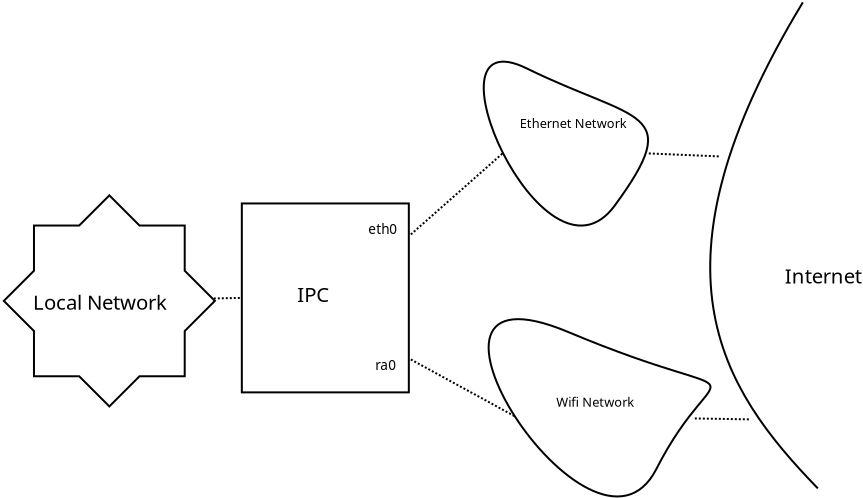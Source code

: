 <?xml version="1.0" encoding="UTF-8"?>
<dia:diagram xmlns:dia="http://www.lysator.liu.se/~alla/dia/">
  <dia:layer name="背景" visible="true" active="true">
    <dia:object type="Standard - Beziergon" version="0" id="O0">
      <dia:attribute name="obj_pos">
        <dia:point val="37.124,16.834"/>
      </dia:attribute>
      <dia:attribute name="obj_bb">
        <dia:rectangle val="33.091,16.139;44.284,25.106"/>
      </dia:attribute>
      <dia:attribute name="bez_points">
        <dia:point val="37.124,16.834"/>
        <dia:point val="46.95,20.954"/>
        <dia:point val="44.699,17.465"/>
        <dia:point val="41.525,23.684"/>
        <dia:point val="38.35,29.904"/>
        <dia:point val="27.299,12.715"/>
      </dia:attribute>
      <dia:attribute name="corner_types">
        <dia:enum val="160992368"/>
        <dia:enum val="0"/>
        <dia:enum val="0"/>
      </dia:attribute>
      <dia:attribute name="show_background">
        <dia:boolean val="true"/>
      </dia:attribute>
    </dia:object>
    <dia:object type="Standard - Beziergon" version="0" id="O1">
      <dia:attribute name="obj_pos">
        <dia:point val="35.05,3.654"/>
      </dia:attribute>
      <dia:attribute name="obj_bb">
        <dia:rectangle val="32.846,3.264;41.161,11.56"/>
      </dia:attribute>
      <dia:attribute name="bez_points">
        <dia:point val="35.05,3.654"/>
        <dia:point val="40.55,6.354"/>
        <dia:point val="43,5.654"/>
        <dia:point val="39.45,10.504"/>
        <dia:point val="35.9,15.354"/>
        <dia:point val="29.55,0.954"/>
      </dia:attribute>
      <dia:attribute name="corner_types">
        <dia:enum val="160992368"/>
        <dia:enum val="0"/>
        <dia:enum val="0"/>
      </dia:attribute>
      <dia:attribute name="show_background">
        <dia:boolean val="true"/>
      </dia:attribute>
    </dia:object>
    <dia:object type="Geometric - Eight Point Star" version="1" id="O2">
      <dia:attribute name="obj_pos">
        <dia:point val="8.9,10"/>
      </dia:attribute>
      <dia:attribute name="obj_bb">
        <dia:rectangle val="8.829,9.929;19.523,20.623"/>
      </dia:attribute>
      <dia:attribute name="meta">
        <dia:composite type="dict"/>
      </dia:attribute>
      <dia:attribute name="elem_corner">
        <dia:point val="8.9,10"/>
      </dia:attribute>
      <dia:attribute name="elem_width">
        <dia:real val="10.552"/>
      </dia:attribute>
      <dia:attribute name="elem_height">
        <dia:real val="10.552"/>
      </dia:attribute>
      <dia:attribute name="line_width">
        <dia:real val="0.1"/>
      </dia:attribute>
      <dia:attribute name="line_colour">
        <dia:color val="#000000"/>
      </dia:attribute>
      <dia:attribute name="fill_colour">
        <dia:color val="#ffffff"/>
      </dia:attribute>
      <dia:attribute name="show_background">
        <dia:boolean val="true"/>
      </dia:attribute>
      <dia:attribute name="line_style">
        <dia:enum val="0"/>
        <dia:real val="1"/>
      </dia:attribute>
      <dia:attribute name="flip_horizontal">
        <dia:boolean val="false"/>
      </dia:attribute>
      <dia:attribute name="flip_vertical">
        <dia:boolean val="false"/>
      </dia:attribute>
      <dia:attribute name="subscale">
        <dia:real val="1"/>
      </dia:attribute>
    </dia:object>
    <dia:object type="Standard - Text" version="1" id="O3">
      <dia:attribute name="obj_pos">
        <dia:point val="10.355,15.718"/>
      </dia:attribute>
      <dia:attribute name="obj_bb">
        <dia:rectangle val="10.355,14.773;17.55,15.958"/>
      </dia:attribute>
      <dia:attribute name="text">
        <dia:composite type="text">
          <dia:attribute name="string">
            <dia:string>#Local Network#</dia:string>
          </dia:attribute>
          <dia:attribute name="font">
            <dia:font family="sans" style="0" name="Helvetica"/>
          </dia:attribute>
          <dia:attribute name="height">
            <dia:real val="1.27"/>
          </dia:attribute>
          <dia:attribute name="pos">
            <dia:point val="10.355,15.718"/>
          </dia:attribute>
          <dia:attribute name="color">
            <dia:color val="#000000"/>
          </dia:attribute>
          <dia:attribute name="alignment">
            <dia:enum val="0"/>
          </dia:attribute>
        </dia:composite>
      </dia:attribute>
      <dia:attribute name="valign">
        <dia:enum val="3"/>
      </dia:attribute>
    </dia:object>
    <dia:object type="Standard - Box" version="0" id="O4">
      <dia:attribute name="obj_pos">
        <dia:point val="20.8,10.404"/>
      </dia:attribute>
      <dia:attribute name="obj_bb">
        <dia:rectangle val="20.75,10.354;29.2,19.9"/>
      </dia:attribute>
      <dia:attribute name="elem_corner">
        <dia:point val="20.8,10.404"/>
      </dia:attribute>
      <dia:attribute name="elem_width">
        <dia:real val="8.35"/>
      </dia:attribute>
      <dia:attribute name="elem_height">
        <dia:real val="9.446"/>
      </dia:attribute>
      <dia:attribute name="show_background">
        <dia:boolean val="true"/>
      </dia:attribute>
    </dia:object>
    <dia:object type="Standard - Text" version="1" id="O5">
      <dia:attribute name="obj_pos">
        <dia:point val="23.575,15.325"/>
      </dia:attribute>
      <dia:attribute name="obj_bb">
        <dia:rectangle val="23.575,14.38;25.198,15.565"/>
      </dia:attribute>
      <dia:attribute name="text">
        <dia:composite type="text">
          <dia:attribute name="string">
            <dia:string>#IPC#</dia:string>
          </dia:attribute>
          <dia:attribute name="font">
            <dia:font family="sans" style="0" name="Helvetica"/>
          </dia:attribute>
          <dia:attribute name="height">
            <dia:real val="1.27"/>
          </dia:attribute>
          <dia:attribute name="pos">
            <dia:point val="23.575,15.325"/>
          </dia:attribute>
          <dia:attribute name="color">
            <dia:color val="#000000"/>
          </dia:attribute>
          <dia:attribute name="alignment">
            <dia:enum val="0"/>
          </dia:attribute>
        </dia:composite>
      </dia:attribute>
      <dia:attribute name="valign">
        <dia:enum val="3"/>
      </dia:attribute>
    </dia:object>
    <dia:object type="Standard - Text" version="1" id="O6">
      <dia:attribute name="obj_pos">
        <dia:point val="27.125,11.925"/>
      </dia:attribute>
      <dia:attribute name="obj_bb">
        <dia:rectangle val="27.125,11.295;28.668,12.085"/>
      </dia:attribute>
      <dia:attribute name="text">
        <dia:composite type="text">
          <dia:attribute name="string">
            <dia:string>#eth0#</dia:string>
          </dia:attribute>
          <dia:attribute name="font">
            <dia:font family="sans" style="0" name="Helvetica"/>
          </dia:attribute>
          <dia:attribute name="height">
            <dia:real val="0.847"/>
          </dia:attribute>
          <dia:attribute name="pos">
            <dia:point val="27.125,11.925"/>
          </dia:attribute>
          <dia:attribute name="color">
            <dia:color val="#000000"/>
          </dia:attribute>
          <dia:attribute name="alignment">
            <dia:enum val="0"/>
          </dia:attribute>
        </dia:composite>
      </dia:attribute>
      <dia:attribute name="valign">
        <dia:enum val="3"/>
      </dia:attribute>
    </dia:object>
    <dia:object type="Standard - Text" version="1" id="O7">
      <dia:attribute name="obj_pos">
        <dia:point val="27.475,18.725"/>
      </dia:attribute>
      <dia:attribute name="obj_bb">
        <dia:rectangle val="27.475,18.095;28.598,18.885"/>
      </dia:attribute>
      <dia:attribute name="text">
        <dia:composite type="text">
          <dia:attribute name="string">
            <dia:string>#ra0#</dia:string>
          </dia:attribute>
          <dia:attribute name="font">
            <dia:font family="sans" style="0" name="Helvetica"/>
          </dia:attribute>
          <dia:attribute name="height">
            <dia:real val="0.847"/>
          </dia:attribute>
          <dia:attribute name="pos">
            <dia:point val="27.475,18.725"/>
          </dia:attribute>
          <dia:attribute name="color">
            <dia:color val="#000000"/>
          </dia:attribute>
          <dia:attribute name="alignment">
            <dia:enum val="0"/>
          </dia:attribute>
        </dia:composite>
      </dia:attribute>
      <dia:attribute name="valign">
        <dia:enum val="3"/>
      </dia:attribute>
    </dia:object>
    <dia:object type="Standard - Text" version="1" id="O8">
      <dia:attribute name="obj_pos">
        <dia:point val="34.7,6.625"/>
      </dia:attribute>
      <dia:attribute name="obj_bb">
        <dia:rectangle val="34.7,6.03;40.333,6.777"/>
      </dia:attribute>
      <dia:attribute name="text">
        <dia:composite type="text">
          <dia:attribute name="string">
            <dia:string>#Ethernet Network#</dia:string>
          </dia:attribute>
          <dia:attribute name="font">
            <dia:font family="sans" style="0" name="Helvetica"/>
          </dia:attribute>
          <dia:attribute name="height">
            <dia:real val="0.8"/>
          </dia:attribute>
          <dia:attribute name="pos">
            <dia:point val="34.7,6.625"/>
          </dia:attribute>
          <dia:attribute name="color">
            <dia:color val="#000000"/>
          </dia:attribute>
          <dia:attribute name="alignment">
            <dia:enum val="0"/>
          </dia:attribute>
        </dia:composite>
      </dia:attribute>
      <dia:attribute name="valign">
        <dia:enum val="3"/>
      </dia:attribute>
    </dia:object>
    <dia:object type="Standard - Text" version="1" id="O9">
      <dia:attribute name="obj_pos">
        <dia:point val="36.52,20.565"/>
      </dia:attribute>
      <dia:attribute name="obj_bb">
        <dia:rectangle val="36.52,19.97;40.593,20.718"/>
      </dia:attribute>
      <dia:attribute name="text">
        <dia:composite type="text">
          <dia:attribute name="string">
            <dia:string>#Wifi Network#</dia:string>
          </dia:attribute>
          <dia:attribute name="font">
            <dia:font family="sans" style="0" name="Helvetica"/>
          </dia:attribute>
          <dia:attribute name="height">
            <dia:real val="0.8"/>
          </dia:attribute>
          <dia:attribute name="pos">
            <dia:point val="36.52,20.565"/>
          </dia:attribute>
          <dia:attribute name="color">
            <dia:color val="#000000"/>
          </dia:attribute>
          <dia:attribute name="alignment">
            <dia:enum val="0"/>
          </dia:attribute>
        </dia:composite>
      </dia:attribute>
      <dia:attribute name="valign">
        <dia:enum val="3"/>
      </dia:attribute>
    </dia:object>
    <dia:object type="Standard - BezierLine" version="0" id="O10">
      <dia:attribute name="obj_pos">
        <dia:point val="48.85,0.35"/>
      </dia:attribute>
      <dia:attribute name="obj_bb">
        <dia:rectangle val="44.169,0.281;49.671,24.721"/>
      </dia:attribute>
      <dia:attribute name="bez_points">
        <dia:point val="48.85,0.35"/>
        <dia:point val="40.8,13.65"/>
        <dia:point val="44.7,19.6"/>
        <dia:point val="49.6,24.65"/>
      </dia:attribute>
      <dia:attribute name="corner_types">
        <dia:enum val="0"/>
        <dia:enum val="0"/>
      </dia:attribute>
    </dia:object>
    <dia:object type="Standard - Line" version="0" id="O11">
      <dia:attribute name="obj_pos">
        <dia:point val="41.15,7.904"/>
      </dia:attribute>
      <dia:attribute name="obj_bb">
        <dia:rectangle val="41.098,7.852;44.702,8.102"/>
      </dia:attribute>
      <dia:attribute name="conn_endpoints">
        <dia:point val="41.15,7.904"/>
        <dia:point val="44.65,8.05"/>
      </dia:attribute>
      <dia:attribute name="numcp">
        <dia:int val="1"/>
      </dia:attribute>
      <dia:attribute name="line_style">
        <dia:enum val="4"/>
      </dia:attribute>
    </dia:object>
    <dia:object type="Standard - Line" version="0" id="O12">
      <dia:attribute name="obj_pos">
        <dia:point val="43.45,21.154"/>
      </dia:attribute>
      <dia:attribute name="obj_bb">
        <dia:rectangle val="43.399,21.103;46.201,21.251"/>
      </dia:attribute>
      <dia:attribute name="conn_endpoints">
        <dia:point val="43.45,21.154"/>
        <dia:point val="46.15,21.2"/>
      </dia:attribute>
      <dia:attribute name="numcp">
        <dia:int val="1"/>
      </dia:attribute>
      <dia:attribute name="line_style">
        <dia:enum val="4"/>
      </dia:attribute>
    </dia:object>
    <dia:object type="Standard - Line" version="0" id="O13">
      <dia:attribute name="obj_pos">
        <dia:point val="29.25,18.204"/>
      </dia:attribute>
      <dia:attribute name="obj_bb">
        <dia:rectangle val="29.182,18.136;34.517,21.115"/>
      </dia:attribute>
      <dia:attribute name="conn_endpoints">
        <dia:point val="29.25,18.204"/>
        <dia:point val="34.45,21.047"/>
      </dia:attribute>
      <dia:attribute name="numcp">
        <dia:int val="1"/>
      </dia:attribute>
      <dia:attribute name="line_style">
        <dia:enum val="4"/>
      </dia:attribute>
      <dia:connections>
        <dia:connection handle="1" to="O0" connection="3"/>
      </dia:connections>
    </dia:object>
    <dia:object type="Standard - Line" version="0" id="O14">
      <dia:attribute name="obj_pos">
        <dia:point val="19.399,15.154"/>
      </dia:attribute>
      <dia:attribute name="obj_bb">
        <dia:rectangle val="19.348,15.076;20.851,15.205"/>
      </dia:attribute>
      <dia:attribute name="conn_endpoints">
        <dia:point val="19.399,15.154"/>
        <dia:point val="20.8,15.127"/>
      </dia:attribute>
      <dia:attribute name="numcp">
        <dia:int val="1"/>
      </dia:attribute>
      <dia:attribute name="line_style">
        <dia:enum val="4"/>
      </dia:attribute>
      <dia:connections>
        <dia:connection handle="0" to="O2" connection="62"/>
        <dia:connection handle="1" to="O4" connection="3"/>
      </dia:connections>
    </dia:object>
    <dia:object type="Standard - Text" version="1" id="O15">
      <dia:attribute name="obj_pos">
        <dia:point val="47.95,14.404"/>
      </dia:attribute>
      <dia:attribute name="obj_bb">
        <dia:rectangle val="47.95,13.459;51.985,14.644"/>
      </dia:attribute>
      <dia:attribute name="text">
        <dia:composite type="text">
          <dia:attribute name="string">
            <dia:string>#Internet#</dia:string>
          </dia:attribute>
          <dia:attribute name="font">
            <dia:font family="sans" style="0" name="Helvetica"/>
          </dia:attribute>
          <dia:attribute name="height">
            <dia:real val="1.27"/>
          </dia:attribute>
          <dia:attribute name="pos">
            <dia:point val="47.95,14.404"/>
          </dia:attribute>
          <dia:attribute name="color">
            <dia:color val="#000000"/>
          </dia:attribute>
          <dia:attribute name="alignment">
            <dia:enum val="0"/>
          </dia:attribute>
        </dia:composite>
      </dia:attribute>
      <dia:attribute name="valign">
        <dia:enum val="3"/>
      </dia:attribute>
    </dia:object>
    <dia:object type="Standard - Line" version="0" id="O16">
      <dia:attribute name="obj_pos">
        <dia:point val="29.25,11.954"/>
      </dia:attribute>
      <dia:attribute name="obj_bb">
        <dia:rectangle val="29.179,7.815;33.927,12.025"/>
      </dia:attribute>
      <dia:attribute name="conn_endpoints">
        <dia:point val="29.25,11.954"/>
        <dia:point val="33.856,7.885"/>
      </dia:attribute>
      <dia:attribute name="numcp">
        <dia:int val="1"/>
      </dia:attribute>
      <dia:attribute name="line_style">
        <dia:enum val="4"/>
      </dia:attribute>
      <dia:connections>
        <dia:connection handle="1" to="O1" connection="3"/>
      </dia:connections>
    </dia:object>
  </dia:layer>
</dia:diagram>

